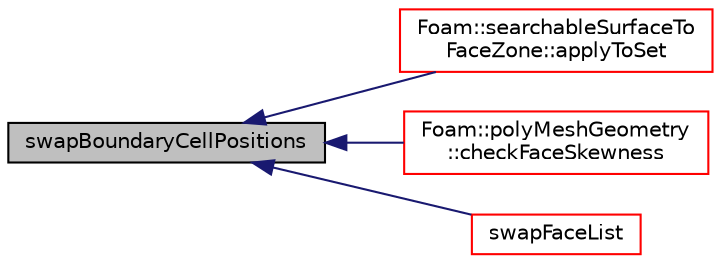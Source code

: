 digraph "swapBoundaryCellPositions"
{
  bgcolor="transparent";
  edge [fontname="Helvetica",fontsize="10",labelfontname="Helvetica",labelfontsize="10"];
  node [fontname="Helvetica",fontsize="10",shape=record];
  rankdir="LR";
  Node1 [label="swapBoundaryCellPositions",height=0.2,width=0.4,color="black", fillcolor="grey75", style="filled", fontcolor="black"];
  Node1 -> Node2 [dir="back",color="midnightblue",fontsize="10",style="solid",fontname="Helvetica"];
  Node2 [label="Foam::searchableSurfaceTo\lFaceZone::applyToSet",height=0.2,width=0.4,color="red",URL="$a02268.html#a9209c8f0dadc97abefaea99f168a85ae"];
  Node1 -> Node3 [dir="back",color="midnightblue",fontsize="10",style="solid",fontname="Helvetica"];
  Node3 [label="Foam::polyMeshGeometry\l::checkFaceSkewness",height=0.2,width=0.4,color="red",URL="$a01921.html#a2df259c9e50de61beac65c3757c224eb",tooltip="See primitiveMesh. "];
  Node1 -> Node4 [dir="back",color="midnightblue",fontsize="10",style="solid",fontname="Helvetica"];
  Node4 [label="swapFaceList",height=0.2,width=0.4,color="red",URL="$a02545.html#a0a2ccad77335dc7f9439d3933cf109e0",tooltip="Swap coupled face values. "];
}
